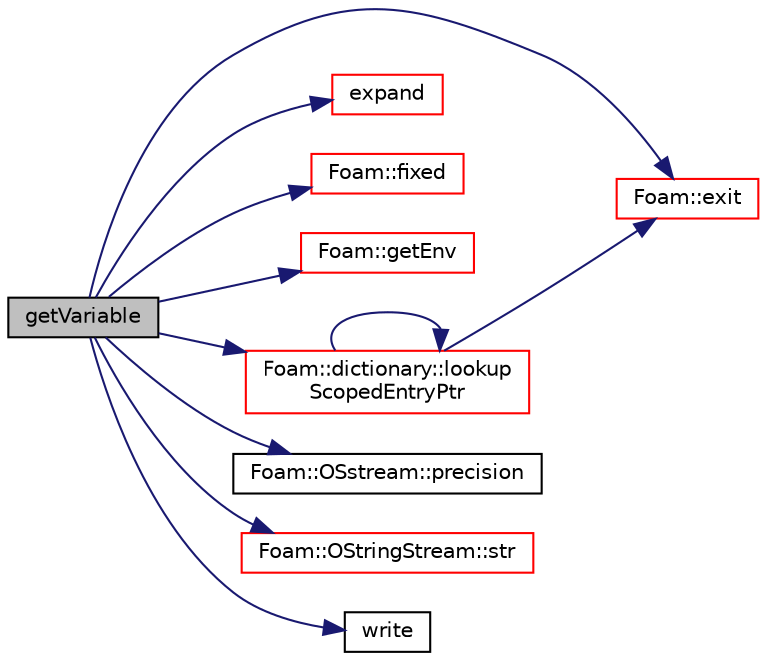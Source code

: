 digraph "getVariable"
{
  bgcolor="transparent";
  edge [fontname="Helvetica",fontsize="10",labelfontname="Helvetica",labelfontsize="10"];
  node [fontname="Helvetica",fontsize="10",shape=record];
  rankdir="LR";
  Node396 [label="getVariable",height=0.2,width=0.4,color="black", fillcolor="grey75", style="filled", fontcolor="black"];
  Node396 -> Node397 [color="midnightblue",fontsize="10",style="solid",fontname="Helvetica"];
  Node397 [label="Foam::exit",height=0.2,width=0.4,color="red",URL="$a21851.html#a06ca7250d8e89caf05243ec094843642"];
  Node396 -> Node446 [color="midnightblue",fontsize="10",style="solid",fontname="Helvetica"];
  Node446 [label="expand",height=0.2,width=0.4,color="red",URL="$a21898.html#ad71b2438d1f3e1e22ecf86c379cb6c29",tooltip="Expand occurences of variables according to the mapping. "];
  Node396 -> Node450 [color="midnightblue",fontsize="10",style="solid",fontname="Helvetica"];
  Node450 [label="Foam::fixed",height=0.2,width=0.4,color="red",URL="$a21851.html#a45ee72182a882ba3b1b3ff5da976576c"];
  Node396 -> Node453 [color="midnightblue",fontsize="10",style="solid",fontname="Helvetica"];
  Node453 [label="Foam::getEnv",height=0.2,width=0.4,color="red",URL="$a21851.html#aa811843798d715931c4c97ff949a89f3",tooltip="Return environment variable of given name. "];
  Node396 -> Node456 [color="midnightblue",fontsize="10",style="solid",fontname="Helvetica"];
  Node456 [label="Foam::dictionary::lookup\lScopedEntryPtr",height=0.2,width=0.4,color="red",URL="$a27129.html#aa0ed8374f3da864708de908037607551",tooltip="Find and return an entry data stream pointer if present. "];
  Node456 -> Node397 [color="midnightblue",fontsize="10",style="solid",fontname="Helvetica"];
  Node456 -> Node456 [color="midnightblue",fontsize="10",style="solid",fontname="Helvetica"];
  Node396 -> Node659 [color="midnightblue",fontsize="10",style="solid",fontname="Helvetica"];
  Node659 [label="Foam::OSstream::precision",height=0.2,width=0.4,color="black",URL="$a27397.html#a74bc37758ffb63d86025a0ca596e9039",tooltip="Get precision of output field. "];
  Node396 -> Node410 [color="midnightblue",fontsize="10",style="solid",fontname="Helvetica"];
  Node410 [label="Foam::OStringStream::str",height=0.2,width=0.4,color="red",URL="$a27409.html#ae403f14d61d9789a749ee28fc10a50a9",tooltip="Return the string. "];
  Node396 -> Node701 [color="midnightblue",fontsize="10",style="solid",fontname="Helvetica"];
  Node701 [label="write",height=0.2,width=0.4,color="black",URL="$a20072.html#a8f30b3c2179b03a7acf273e9dea43342"];
}

